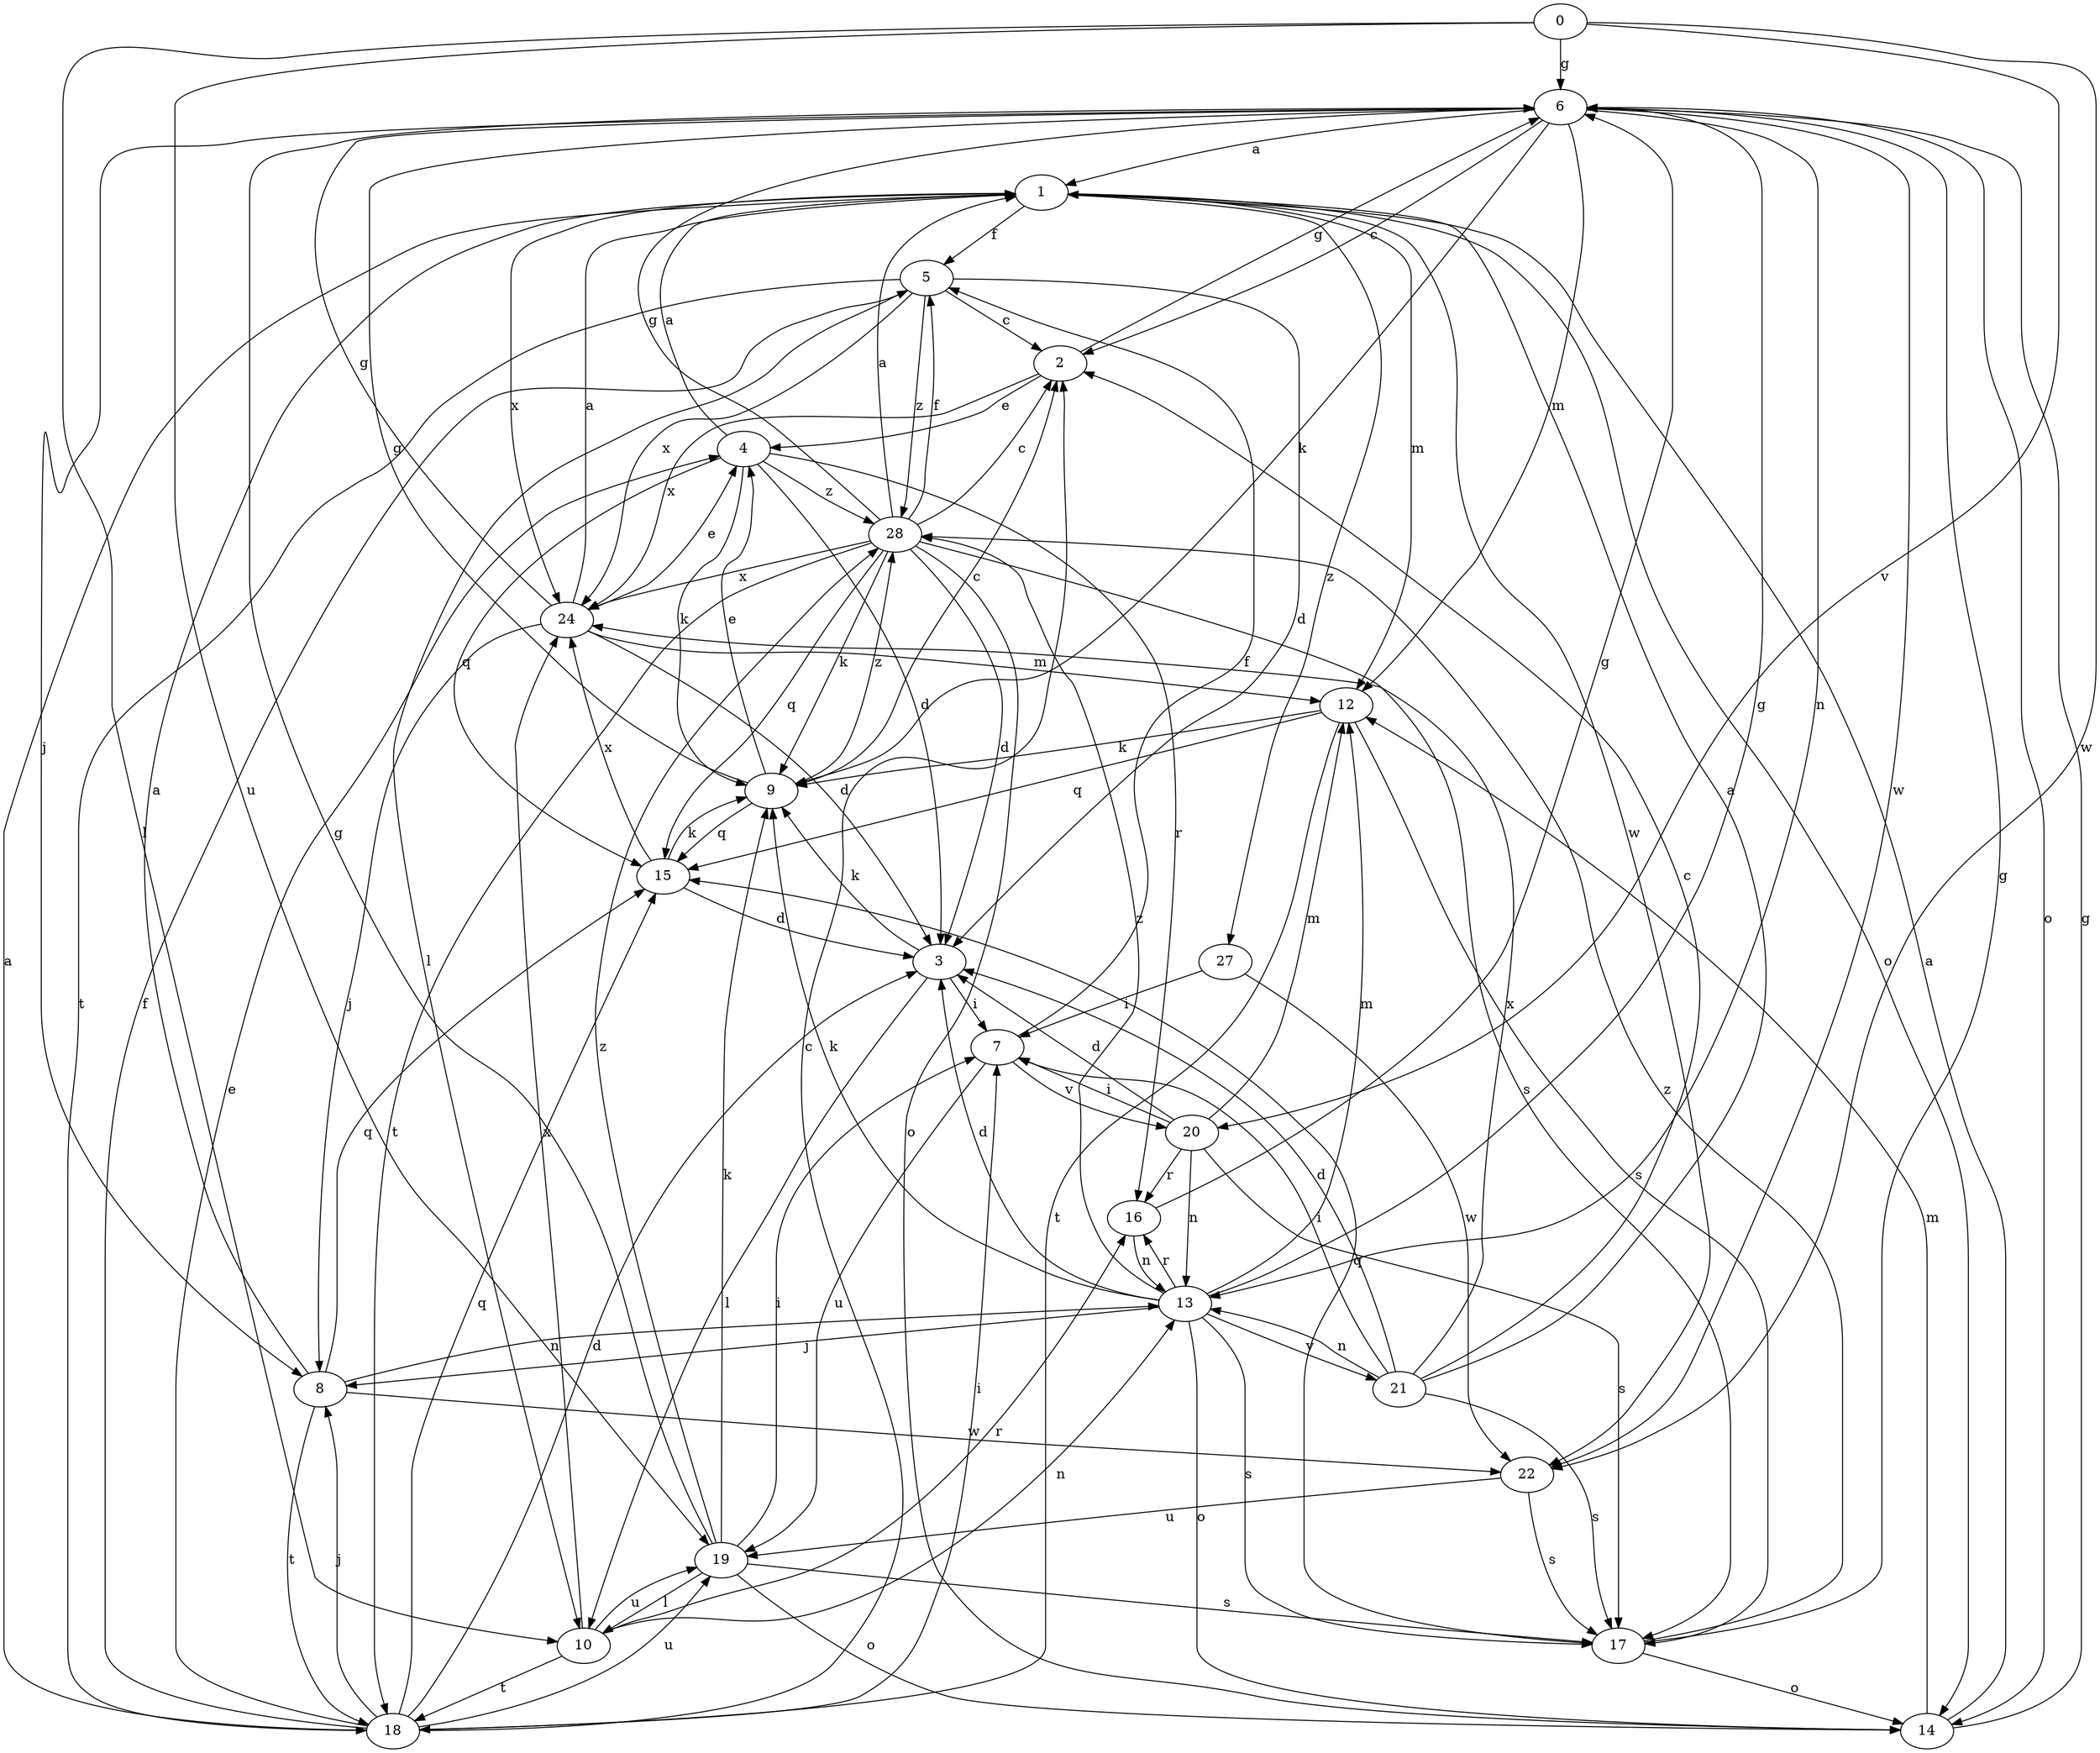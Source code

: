 strict digraph  {
0;
1;
2;
3;
4;
5;
6;
7;
8;
9;
10;
12;
13;
14;
15;
16;
17;
18;
19;
20;
21;
22;
24;
27;
28;
0 -> 6  [label=g];
0 -> 10  [label=l];
0 -> 19  [label=u];
0 -> 20  [label=v];
0 -> 22  [label=w];
1 -> 5  [label=f];
1 -> 12  [label=m];
1 -> 14  [label=o];
1 -> 22  [label=w];
1 -> 24  [label=x];
1 -> 27  [label=z];
2 -> 4  [label=e];
2 -> 6  [label=g];
2 -> 24  [label=x];
3 -> 7  [label=i];
3 -> 9  [label=k];
3 -> 10  [label=l];
4 -> 1  [label=a];
4 -> 3  [label=d];
4 -> 9  [label=k];
4 -> 15  [label=q];
4 -> 16  [label=r];
4 -> 28  [label=z];
5 -> 2  [label=c];
5 -> 3  [label=d];
5 -> 10  [label=l];
5 -> 18  [label=t];
5 -> 24  [label=x];
5 -> 28  [label=z];
6 -> 1  [label=a];
6 -> 2  [label=c];
6 -> 8  [label=j];
6 -> 9  [label=k];
6 -> 12  [label=m];
6 -> 13  [label=n];
6 -> 14  [label=o];
6 -> 22  [label=w];
7 -> 5  [label=f];
7 -> 19  [label=u];
7 -> 20  [label=v];
8 -> 1  [label=a];
8 -> 13  [label=n];
8 -> 15  [label=q];
8 -> 18  [label=t];
8 -> 22  [label=w];
9 -> 2  [label=c];
9 -> 4  [label=e];
9 -> 6  [label=g];
9 -> 15  [label=q];
9 -> 28  [label=z];
10 -> 13  [label=n];
10 -> 16  [label=r];
10 -> 18  [label=t];
10 -> 19  [label=u];
10 -> 24  [label=x];
12 -> 9  [label=k];
12 -> 15  [label=q];
12 -> 17  [label=s];
12 -> 18  [label=t];
13 -> 3  [label=d];
13 -> 6  [label=g];
13 -> 8  [label=j];
13 -> 9  [label=k];
13 -> 12  [label=m];
13 -> 14  [label=o];
13 -> 16  [label=r];
13 -> 17  [label=s];
13 -> 21  [label=v];
13 -> 28  [label=z];
14 -> 1  [label=a];
14 -> 6  [label=g];
14 -> 12  [label=m];
15 -> 3  [label=d];
15 -> 9  [label=k];
15 -> 24  [label=x];
16 -> 6  [label=g];
16 -> 13  [label=n];
17 -> 6  [label=g];
17 -> 14  [label=o];
17 -> 15  [label=q];
17 -> 28  [label=z];
18 -> 1  [label=a];
18 -> 2  [label=c];
18 -> 3  [label=d];
18 -> 4  [label=e];
18 -> 5  [label=f];
18 -> 7  [label=i];
18 -> 8  [label=j];
18 -> 15  [label=q];
18 -> 19  [label=u];
19 -> 6  [label=g];
19 -> 7  [label=i];
19 -> 9  [label=k];
19 -> 10  [label=l];
19 -> 14  [label=o];
19 -> 17  [label=s];
19 -> 28  [label=z];
20 -> 3  [label=d];
20 -> 7  [label=i];
20 -> 12  [label=m];
20 -> 13  [label=n];
20 -> 16  [label=r];
20 -> 17  [label=s];
21 -> 1  [label=a];
21 -> 2  [label=c];
21 -> 3  [label=d];
21 -> 7  [label=i];
21 -> 13  [label=n];
21 -> 17  [label=s];
21 -> 24  [label=x];
22 -> 17  [label=s];
22 -> 19  [label=u];
24 -> 1  [label=a];
24 -> 3  [label=d];
24 -> 4  [label=e];
24 -> 6  [label=g];
24 -> 8  [label=j];
24 -> 12  [label=m];
27 -> 7  [label=i];
27 -> 22  [label=w];
28 -> 1  [label=a];
28 -> 2  [label=c];
28 -> 3  [label=d];
28 -> 5  [label=f];
28 -> 6  [label=g];
28 -> 9  [label=k];
28 -> 14  [label=o];
28 -> 15  [label=q];
28 -> 17  [label=s];
28 -> 18  [label=t];
28 -> 24  [label=x];
}
